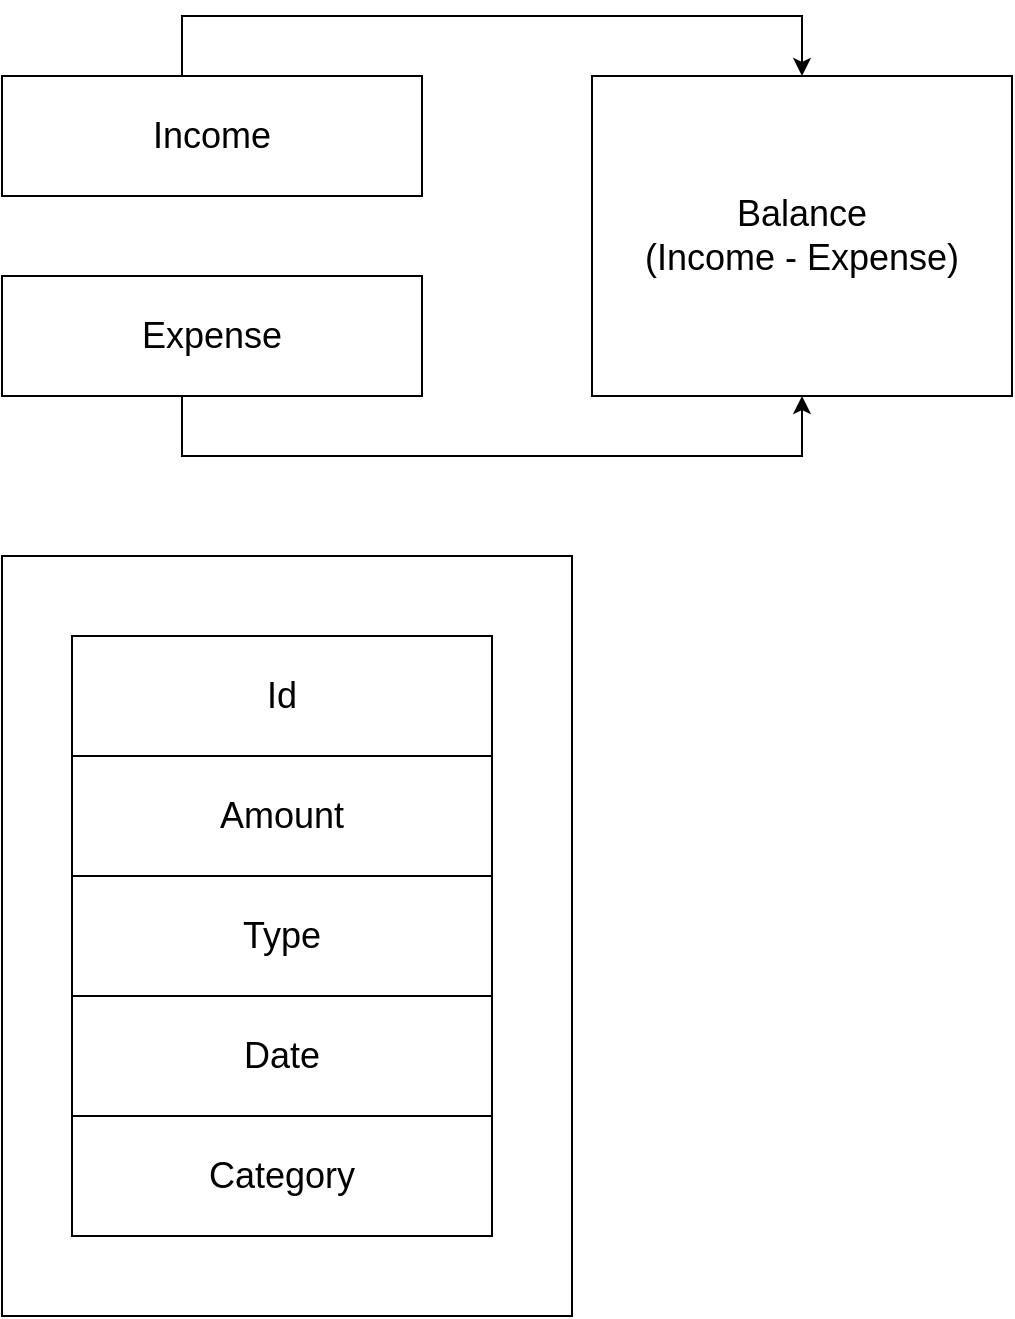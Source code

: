 <mxfile version="20.2.8" type="github">
  <diagram id="Qo8TgP-sQs6RT2eDeETX" name="Page-1">
    <mxGraphModel dx="1422" dy="705" grid="1" gridSize="10" guides="1" tooltips="1" connect="1" arrows="1" fold="1" page="1" pageScale="1" pageWidth="850" pageHeight="1100" math="0" shadow="0">
      <root>
        <mxCell id="0" />
        <mxCell id="1" parent="0" />
        <mxCell id="91ljh7Bfl0TCZdJxeP6n-8" value="" style="rounded=0;whiteSpace=wrap;html=1;fontSize=18;" vertex="1" parent="1">
          <mxGeometry x="95" y="280" width="285" height="380" as="geometry" />
        </mxCell>
        <mxCell id="91ljh7Bfl0TCZdJxeP6n-4" value="&lt;font style=&quot;font-size: 18px;&quot;&gt;Date&lt;/font&gt;" style="rounded=0;whiteSpace=wrap;html=1;" vertex="1" parent="1">
          <mxGeometry x="130" y="500" width="210" height="60" as="geometry" />
        </mxCell>
        <mxCell id="91ljh7Bfl0TCZdJxeP6n-6" value="&lt;font style=&quot;font-size: 18px;&quot;&gt;Amount&lt;/font&gt;" style="rounded=0;whiteSpace=wrap;html=1;" vertex="1" parent="1">
          <mxGeometry x="130" y="380" width="210" height="60" as="geometry" />
        </mxCell>
        <mxCell id="91ljh7Bfl0TCZdJxeP6n-7" value="&lt;font style=&quot;font-size: 18px;&quot;&gt;Id&lt;/font&gt;" style="rounded=0;whiteSpace=wrap;html=1;" vertex="1" parent="1">
          <mxGeometry x="130" y="320" width="210" height="60" as="geometry" />
        </mxCell>
        <mxCell id="91ljh7Bfl0TCZdJxeP6n-13" style="edgeStyle=orthogonalEdgeStyle;rounded=0;orthogonalLoop=1;jettySize=auto;html=1;fontSize=18;entryX=0.5;entryY=0;entryDx=0;entryDy=0;" edge="1" parent="1" source="91ljh7Bfl0TCZdJxeP6n-1" target="91ljh7Bfl0TCZdJxeP6n-3">
          <mxGeometry relative="1" as="geometry">
            <mxPoint x="360" y="110" as="targetPoint" />
            <Array as="points">
              <mxPoint x="185" y="10" />
              <mxPoint x="495" y="10" />
            </Array>
          </mxGeometry>
        </mxCell>
        <mxCell id="91ljh7Bfl0TCZdJxeP6n-1" value="&lt;font style=&quot;font-size: 18px;&quot;&gt;Income&lt;/font&gt;" style="rounded=0;whiteSpace=wrap;html=1;" vertex="1" parent="1">
          <mxGeometry x="95" y="40" width="210" height="60" as="geometry" />
        </mxCell>
        <mxCell id="91ljh7Bfl0TCZdJxeP6n-15" style="edgeStyle=orthogonalEdgeStyle;rounded=0;orthogonalLoop=1;jettySize=auto;html=1;entryX=0.5;entryY=1;entryDx=0;entryDy=0;fontSize=18;" edge="1" parent="1" source="91ljh7Bfl0TCZdJxeP6n-2" target="91ljh7Bfl0TCZdJxeP6n-3">
          <mxGeometry relative="1" as="geometry">
            <Array as="points">
              <mxPoint x="185" y="230" />
              <mxPoint x="495" y="230" />
            </Array>
          </mxGeometry>
        </mxCell>
        <mxCell id="91ljh7Bfl0TCZdJxeP6n-2" value="&lt;font style=&quot;font-size: 18px;&quot;&gt;Expense&lt;/font&gt;" style="rounded=0;whiteSpace=wrap;html=1;" vertex="1" parent="1">
          <mxGeometry x="95" y="140" width="210" height="60" as="geometry" />
        </mxCell>
        <mxCell id="91ljh7Bfl0TCZdJxeP6n-3" value="&lt;span style=&quot;font-size: 18px;&quot;&gt;Balance&lt;br&gt;(Income - Expense)&lt;br&gt;&lt;/span&gt;" style="rounded=0;whiteSpace=wrap;html=1;" vertex="1" parent="1">
          <mxGeometry x="390" y="40" width="210" height="160" as="geometry" />
        </mxCell>
        <mxCell id="91ljh7Bfl0TCZdJxeP6n-9" value="&lt;font style=&quot;font-size: 18px;&quot;&gt;Category&lt;/font&gt;" style="rounded=0;whiteSpace=wrap;html=1;" vertex="1" parent="1">
          <mxGeometry x="130" y="560" width="210" height="60" as="geometry" />
        </mxCell>
        <mxCell id="91ljh7Bfl0TCZdJxeP6n-10" value="&lt;font style=&quot;font-size: 18px;&quot;&gt;Type&lt;/font&gt;" style="rounded=0;whiteSpace=wrap;html=1;" vertex="1" parent="1">
          <mxGeometry x="130" y="440" width="210" height="60" as="geometry" />
        </mxCell>
      </root>
    </mxGraphModel>
  </diagram>
</mxfile>
